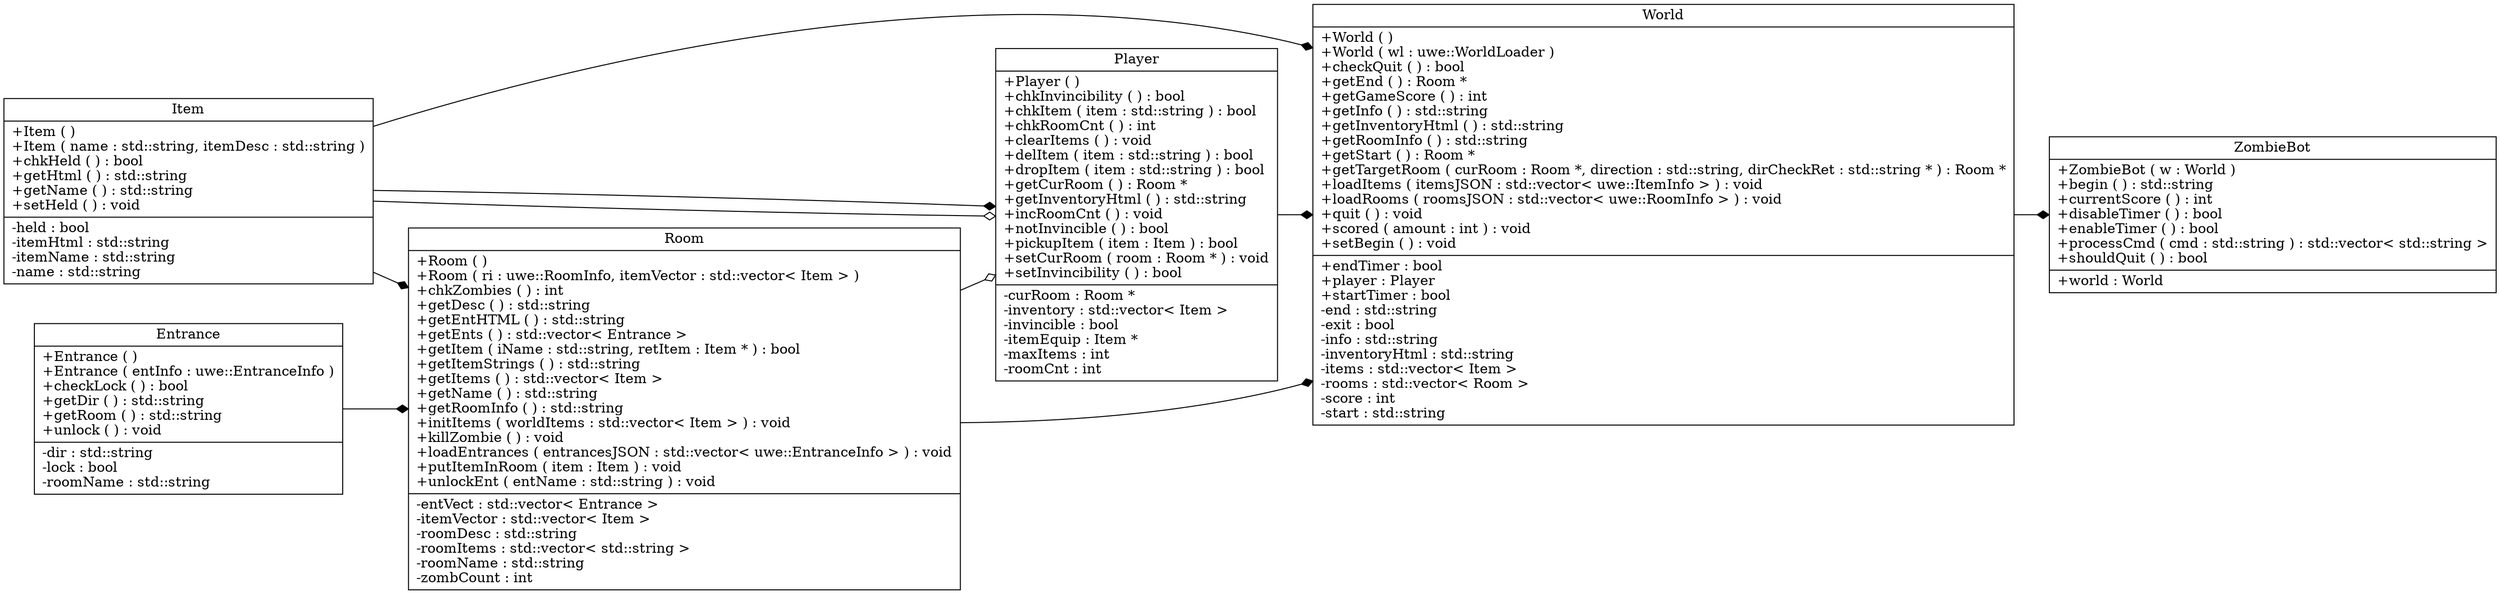 digraph doxygraph
{
graph [ rankdir="RL" ]
"class_entrance" [ label="Entrance\n|+Entrance (  )\l+Entrance ( entInfo : uwe::EntranceInfo )\l+checkLock (  ) : bool\l+getDir (  ) : std::string\l+getRoom (  ) : std::string\l+unlock (  ) : void\l|-dir : std::string\l-lock : bool\l-roomName : std::string\l" shape="record" ]
"class_item" [ label="Item\n|+Item (  )\l+Item ( name : std::string, itemDesc : std::string )\l+chkHeld (  ) : bool\l+getHtml (  ) : std::string\l+getName (  ) : std::string\l+setHeld (  ) : void\l|-held : bool\l-itemHtml : std::string\l-itemName : std::string\l-name : std::string\l" shape="record" ]
"class_player" [ label="Player\n|+Player (  )\l+chkInvincibility (  ) : bool\l+chkItem ( item : std::string ) : bool\l+chkRoomCnt (  ) : int\l+clearItems (  ) : void\l+delItem ( item : std::string ) : bool\l+dropItem ( item : std::string ) : bool\l+getCurRoom (  ) : Room *\l+getInventoryHtml (  ) : std::string\l+incRoomCnt (  ) : void\l+notInvincible (  ) : bool\l+pickupItem ( item : Item ) : bool\l+setCurRoom ( room : Room * ) : void\l+setInvincibility (  ) : bool\l|-curRoom : Room *\l-inventory : std::vector\< Item \>\l-invincible : bool\l-itemEquip : Item *\l-maxItems : int\l-roomCnt : int\l" shape="record" ]
"class_room"
"class_player" -> "class_room" [ arrowtail="odiamond" dir="back" ]
"class_player" -> "class_item" [ arrowtail="odiamond" dir="back" ]
"class_player" -> "class_item" [ arrowtail="diamond" dir="back" ]
"class_room" [ label="Room\n|+Room (  )\l+Room ( ri : uwe::RoomInfo, itemVector : std::vector\< Item \> )\l+chkZombies (  ) : int\l+getDesc (  ) : std::string\l+getEntHTML (  ) : std::string\l+getEnts (  ) : std::vector\< Entrance \>\l+getItem ( iName : std::string, retItem : Item * ) : bool\l+getItemStrings (  ) : std::string\l+getItems (  ) : std::vector\< Item \>\l+getName (  ) : std::string\l+getRoomInfo (  ) : std::string\l+initItems ( worldItems : std::vector\< Item \> ) : void\l+killZombie (  ) : void\l+loadEntrances ( entrancesJSON : std::vector\< uwe::EntranceInfo \> ) : void\l+putItemInRoom ( item : Item ) : void\l+unlockEnt ( entName : std::string ) : void\l|-entVect : std::vector\< Entrance \>\l-itemVector : std::vector\< Item \>\l-roomDesc : std::string\l-roomItems : std::vector\< std::string \>\l-roomName : std::string\l-zombCount : int\l" shape="record" ]
"class_room" -> "class_entrance" [ arrowtail="diamond" dir="back" ]
"class_room" -> "class_item" [ arrowtail="diamond" dir="back" ]
"class_world" [ label="World\n|+World (  )\l+World ( wl : uwe::WorldLoader )\l+checkQuit (  ) : bool\l+getEnd (  ) : Room *\l+getGameScore (  ) : int\l+getInfo (  ) : std::string\l+getInventoryHtml (  ) : std::string\l+getRoomInfo (  ) : std::string\l+getStart (  ) : Room *\l+getTargetRoom ( curRoom : Room *, direction : std::string, dirCheckRet : std::string * ) : Room *\l+loadItems ( itemsJSON : std::vector\< uwe::ItemInfo \> ) : void\l+loadRooms ( roomsJSON : std::vector\< uwe::RoomInfo \> ) : void\l+quit (  ) : void\l+scored ( amount : int ) : void\l+setBegin (  ) : void\l|+endTimer : bool\l+player : Player\l+startTimer : bool\l-end : std::string\l-exit : bool\l-info : std::string\l-inventoryHtml : std::string\l-items : std::vector\< Item \>\l-rooms : std::vector\< Room \>\l-score : int\l-start : std::string\l" shape="record" ]
"class_world" -> "class_room" [ arrowtail="diamond" dir="back" ]
"class_world" -> "class_player" [ arrowtail="diamond" dir="back" ]
"class_world" -> "class_item" [ arrowtail="diamond" dir="back" ]
"class_zombie_bot" [ label="ZombieBot\n|+ZombieBot ( w : World )\l+begin (  ) : std::string\l+currentScore (  ) : int\l+disableTimer (  ) : bool\l+enableTimer (  ) : bool\l+processCmd ( cmd : std::string ) : std::vector\< std::string \>\l+shouldQuit (  ) : bool\l|+world : World\l" shape="record" ]
"class_zombie_bot" -> "class_world" [ arrowtail="diamond" dir="back" ]
}
